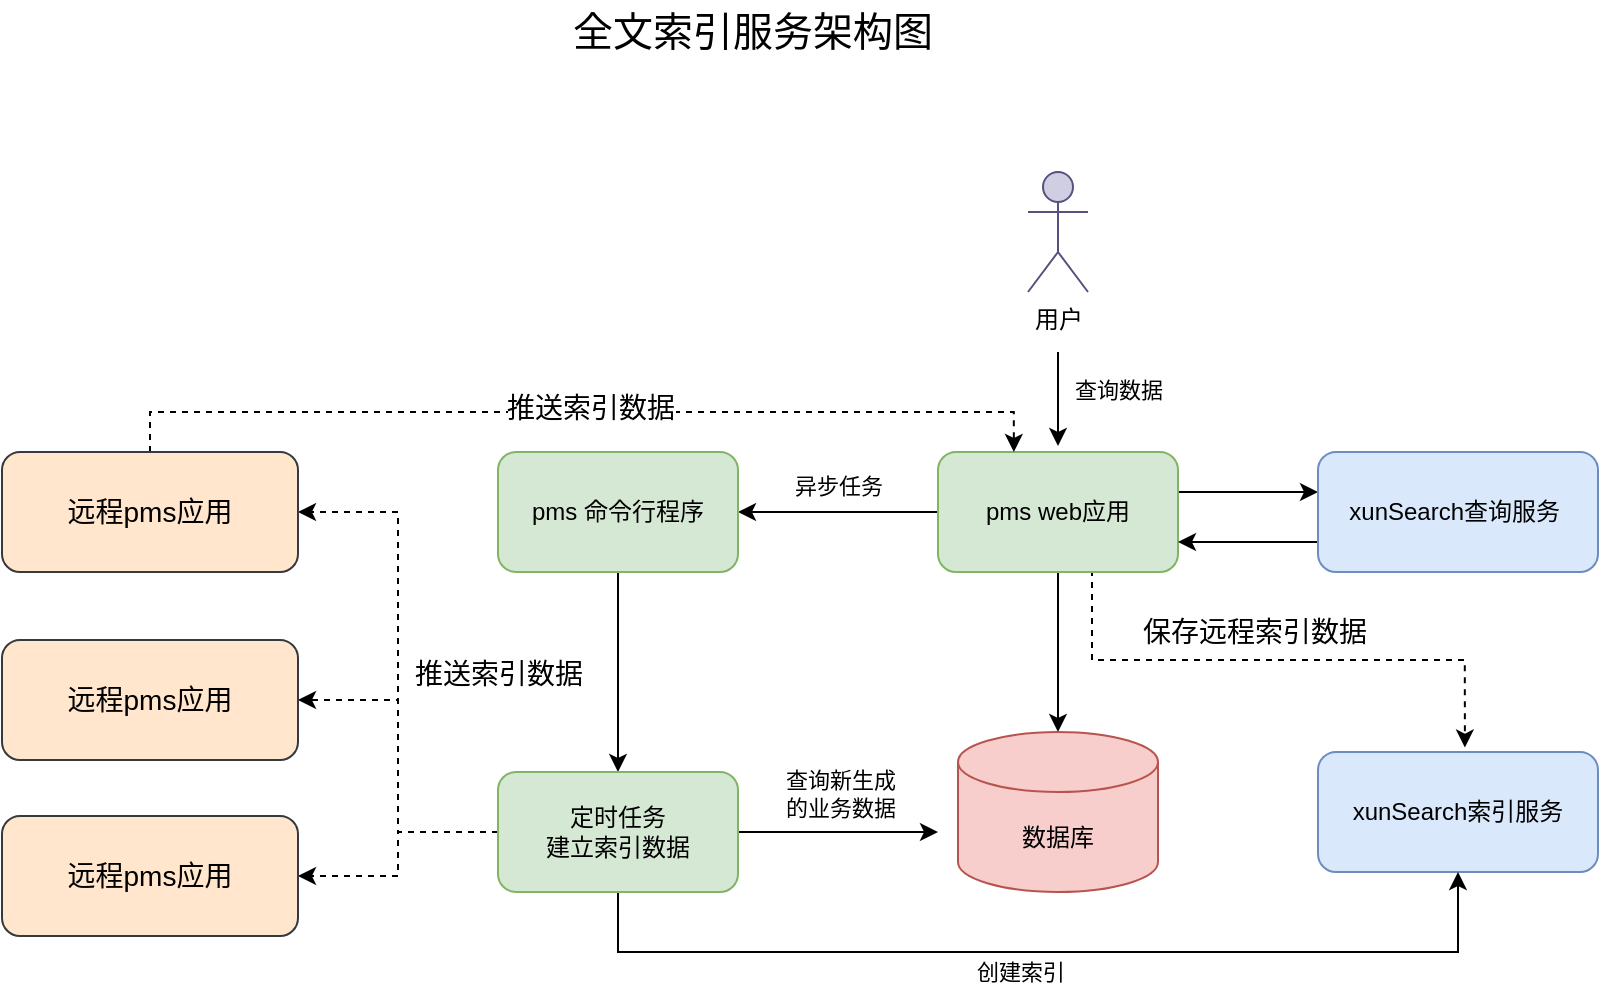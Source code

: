 <mxfile version="17.1.3" type="github">
  <diagram id="IxEaBiBY9RQ0BZ5e8lzB" name="Page-1">
    <mxGraphModel dx="1634" dy="1084" grid="0" gridSize="10" guides="1" tooltips="1" connect="1" arrows="1" fold="1" page="0" pageScale="1" pageWidth="827" pageHeight="1169" math="0" shadow="0">
      <root>
        <mxCell id="0" />
        <mxCell id="1" parent="0" />
        <mxCell id="cor3wmo5FigD4dXmAoRj-5" style="edgeStyle=orthogonalEdgeStyle;rounded=0;orthogonalLoop=1;jettySize=auto;html=1;entryX=0.5;entryY=0;entryDx=0;entryDy=0;" edge="1" parent="1">
          <mxGeometry relative="1" as="geometry">
            <mxPoint x="230" y="160" as="sourcePoint" />
            <mxPoint x="230" y="207" as="targetPoint" />
          </mxGeometry>
        </mxCell>
        <mxCell id="cor3wmo5FigD4dXmAoRj-22" value="查询数据" style="edgeLabel;html=1;align=center;verticalAlign=middle;resizable=0;points=[];" vertex="1" connectable="0" parent="cor3wmo5FigD4dXmAoRj-5">
          <mxGeometry relative="1" as="geometry">
            <mxPoint x="30" y="-5" as="offset" />
          </mxGeometry>
        </mxCell>
        <mxCell id="cor3wmo5FigD4dXmAoRj-1" value="用户" style="shape=umlActor;verticalLabelPosition=bottom;verticalAlign=top;html=1;outlineConnect=0;fillColor=#d0cee2;strokeColor=#56517e;" vertex="1" parent="1">
          <mxGeometry x="215" y="70" width="30" height="60" as="geometry" />
        </mxCell>
        <mxCell id="cor3wmo5FigD4dXmAoRj-6" style="edgeStyle=orthogonalEdgeStyle;rounded=0;orthogonalLoop=1;jettySize=auto;html=1;exitX=1;exitY=0.25;exitDx=0;exitDy=0;entryX=0;entryY=0.25;entryDx=0;entryDy=0;" edge="1" parent="1">
          <mxGeometry relative="1" as="geometry">
            <mxPoint x="270" y="230" as="sourcePoint" />
            <mxPoint x="360" y="230" as="targetPoint" />
          </mxGeometry>
        </mxCell>
        <mxCell id="cor3wmo5FigD4dXmAoRj-10" style="edgeStyle=orthogonalEdgeStyle;rounded=0;orthogonalLoop=1;jettySize=auto;html=1;exitX=0.5;exitY=1;exitDx=0;exitDy=0;" edge="1" parent="1" source="cor3wmo5FigD4dXmAoRj-2" target="cor3wmo5FigD4dXmAoRj-8">
          <mxGeometry relative="1" as="geometry" />
        </mxCell>
        <mxCell id="cor3wmo5FigD4dXmAoRj-18" style="edgeStyle=orthogonalEdgeStyle;rounded=0;orthogonalLoop=1;jettySize=auto;html=1;entryX=1;entryY=0.5;entryDx=0;entryDy=0;" edge="1" parent="1" source="cor3wmo5FigD4dXmAoRj-2" target="cor3wmo5FigD4dXmAoRj-9">
          <mxGeometry relative="1" as="geometry">
            <mxPoint x="80" y="240" as="targetPoint" />
          </mxGeometry>
        </mxCell>
        <mxCell id="cor3wmo5FigD4dXmAoRj-19" value="异步任务" style="edgeLabel;html=1;align=center;verticalAlign=middle;resizable=0;points=[];" vertex="1" connectable="0" parent="cor3wmo5FigD4dXmAoRj-18">
          <mxGeometry x="0.005" relative="1" as="geometry">
            <mxPoint y="-13" as="offset" />
          </mxGeometry>
        </mxCell>
        <mxCell id="cor3wmo5FigD4dXmAoRj-36" value="保存远程索引数据" style="edgeStyle=orthogonalEdgeStyle;rounded=0;orthogonalLoop=1;jettySize=auto;html=1;exitX=0.75;exitY=1;exitDx=0;exitDy=0;dashed=1;fontSize=14;" edge="1" parent="1" source="cor3wmo5FigD4dXmAoRj-2">
          <mxGeometry x="-0.044" y="14" relative="1" as="geometry">
            <mxPoint x="433.444" y="357.778" as="targetPoint" />
            <Array as="points">
              <mxPoint x="247" y="270" />
              <mxPoint x="247" y="314" />
              <mxPoint x="433" y="314" />
            </Array>
            <mxPoint as="offset" />
          </mxGeometry>
        </mxCell>
        <mxCell id="cor3wmo5FigD4dXmAoRj-2" value="pms web应用" style="rounded=1;whiteSpace=wrap;html=1;fillColor=#d5e8d4;strokeColor=#82b366;glass=0;sketch=0;shadow=0;" vertex="1" parent="1">
          <mxGeometry x="170" y="210" width="120" height="60" as="geometry" />
        </mxCell>
        <mxCell id="cor3wmo5FigD4dXmAoRj-7" style="edgeStyle=orthogonalEdgeStyle;rounded=0;orthogonalLoop=1;jettySize=auto;html=1;exitX=0;exitY=0.75;exitDx=0;exitDy=0;entryX=1;entryY=0.75;entryDx=0;entryDy=0;" edge="1" parent="1" source="cor3wmo5FigD4dXmAoRj-3" target="cor3wmo5FigD4dXmAoRj-2">
          <mxGeometry relative="1" as="geometry">
            <mxPoint x="300" y="250" as="targetPoint" />
            <Array as="points" />
          </mxGeometry>
        </mxCell>
        <mxCell id="cor3wmo5FigD4dXmAoRj-3" value="xunSearch查询服务&amp;nbsp;" style="rounded=1;whiteSpace=wrap;html=1;fillColor=#dae8fc;strokeColor=#6c8ebf;glass=0;sketch=0;shadow=0;" vertex="1" parent="1">
          <mxGeometry x="360" y="210" width="140" height="60" as="geometry" />
        </mxCell>
        <mxCell id="cor3wmo5FigD4dXmAoRj-4" value="xunSearch索引服务" style="rounded=1;whiteSpace=wrap;html=1;fillColor=#dae8fc;strokeColor=#6c8ebf;glass=0;sketch=0;shadow=0;" vertex="1" parent="1">
          <mxGeometry x="360" y="360" width="140" height="60" as="geometry" />
        </mxCell>
        <mxCell id="cor3wmo5FigD4dXmAoRj-8" value="数据库" style="shape=cylinder3;whiteSpace=wrap;html=1;boundedLbl=1;backgroundOutline=1;size=15;fillColor=#f8cecc;strokeColor=#b85450;" vertex="1" parent="1">
          <mxGeometry x="180" y="350" width="100" height="80" as="geometry" />
        </mxCell>
        <mxCell id="cor3wmo5FigD4dXmAoRj-12" style="edgeStyle=orthogonalEdgeStyle;rounded=0;orthogonalLoop=1;jettySize=auto;html=1;entryX=0.5;entryY=0;entryDx=0;entryDy=0;" edge="1" parent="1" source="cor3wmo5FigD4dXmAoRj-9" target="cor3wmo5FigD4dXmAoRj-11">
          <mxGeometry relative="1" as="geometry" />
        </mxCell>
        <mxCell id="cor3wmo5FigD4dXmAoRj-9" value="pms 命令行程序" style="rounded=1;whiteSpace=wrap;html=1;fillColor=#d5e8d4;strokeColor=#82b366;glass=0;sketch=0;shadow=0;" vertex="1" parent="1">
          <mxGeometry x="-50" y="210" width="120" height="60" as="geometry" />
        </mxCell>
        <mxCell id="cor3wmo5FigD4dXmAoRj-14" style="edgeStyle=orthogonalEdgeStyle;rounded=0;orthogonalLoop=1;jettySize=auto;html=1;" edge="1" parent="1" source="cor3wmo5FigD4dXmAoRj-11">
          <mxGeometry relative="1" as="geometry">
            <mxPoint x="430" y="420" as="targetPoint" />
            <Array as="points">
              <mxPoint x="10" y="460" />
              <mxPoint x="430" y="460" />
              <mxPoint x="430" y="423" />
            </Array>
          </mxGeometry>
        </mxCell>
        <mxCell id="cor3wmo5FigD4dXmAoRj-17" value="创建索引" style="edgeLabel;html=1;align=center;verticalAlign=middle;resizable=0;points=[];" vertex="1" connectable="0" parent="cor3wmo5FigD4dXmAoRj-14">
          <mxGeometry x="-0.17" y="-2" relative="1" as="geometry">
            <mxPoint x="27" y="8" as="offset" />
          </mxGeometry>
        </mxCell>
        <mxCell id="cor3wmo5FigD4dXmAoRj-15" style="edgeStyle=orthogonalEdgeStyle;rounded=0;orthogonalLoop=1;jettySize=auto;html=1;" edge="1" parent="1" source="cor3wmo5FigD4dXmAoRj-11">
          <mxGeometry relative="1" as="geometry">
            <mxPoint x="170" y="400" as="targetPoint" />
          </mxGeometry>
        </mxCell>
        <mxCell id="cor3wmo5FigD4dXmAoRj-16" value="查询新生成&lt;br&gt;的业务数据" style="edgeLabel;html=1;align=center;verticalAlign=middle;resizable=0;points=[];" vertex="1" connectable="0" parent="cor3wmo5FigD4dXmAoRj-15">
          <mxGeometry x="0.02" y="1" relative="1" as="geometry">
            <mxPoint y="-19" as="offset" />
          </mxGeometry>
        </mxCell>
        <mxCell id="cor3wmo5FigD4dXmAoRj-29" style="edgeStyle=orthogonalEdgeStyle;rounded=0;orthogonalLoop=1;jettySize=auto;html=1;entryX=1;entryY=0.5;entryDx=0;entryDy=0;fontSize=14;dashed=1;" edge="1" parent="1" source="cor3wmo5FigD4dXmAoRj-11" target="cor3wmo5FigD4dXmAoRj-25">
          <mxGeometry relative="1" as="geometry" />
        </mxCell>
        <mxCell id="cor3wmo5FigD4dXmAoRj-32" value="推送索引数据" style="edgeLabel;html=1;align=center;verticalAlign=middle;resizable=0;points=[];fontSize=14;" vertex="1" connectable="0" parent="cor3wmo5FigD4dXmAoRj-29">
          <mxGeometry x="0.168" y="-4" relative="1" as="geometry">
            <mxPoint x="46" y="23" as="offset" />
          </mxGeometry>
        </mxCell>
        <mxCell id="cor3wmo5FigD4dXmAoRj-30" style="edgeStyle=orthogonalEdgeStyle;rounded=0;orthogonalLoop=1;jettySize=auto;html=1;entryX=1;entryY=0.5;entryDx=0;entryDy=0;fontSize=14;dashed=1;" edge="1" parent="1" source="cor3wmo5FigD4dXmAoRj-11" target="cor3wmo5FigD4dXmAoRj-27">
          <mxGeometry relative="1" as="geometry" />
        </mxCell>
        <mxCell id="cor3wmo5FigD4dXmAoRj-31" style="edgeStyle=orthogonalEdgeStyle;rounded=0;orthogonalLoop=1;jettySize=auto;html=1;exitX=0;exitY=0.5;exitDx=0;exitDy=0;entryX=1;entryY=0.5;entryDx=0;entryDy=0;fontSize=14;dashed=1;" edge="1" parent="1" source="cor3wmo5FigD4dXmAoRj-11" target="cor3wmo5FigD4dXmAoRj-28">
          <mxGeometry relative="1" as="geometry">
            <Array as="points">
              <mxPoint x="-100" y="400" />
              <mxPoint x="-100" y="422" />
            </Array>
          </mxGeometry>
        </mxCell>
        <mxCell id="cor3wmo5FigD4dXmAoRj-11" value="定时任务&lt;br&gt;建立索引数据" style="rounded=1;whiteSpace=wrap;html=1;fillColor=#d5e8d4;strokeColor=#82b366;glass=0;sketch=0;shadow=0;" vertex="1" parent="1">
          <mxGeometry x="-50" y="370" width="120" height="60" as="geometry" />
        </mxCell>
        <mxCell id="cor3wmo5FigD4dXmAoRj-24" value="全文索引服务架构图" style="text;html=1;strokeColor=none;fillColor=none;align=center;verticalAlign=middle;whiteSpace=wrap;rounded=0;shadow=0;glass=0;dashed=1;sketch=0;fontSize=20;" vertex="1" parent="1">
          <mxGeometry x="-25" y="-16" width="205" height="30" as="geometry" />
        </mxCell>
        <mxCell id="cor3wmo5FigD4dXmAoRj-34" style="edgeStyle=orthogonalEdgeStyle;rounded=0;orthogonalLoop=1;jettySize=auto;html=1;entryX=0.316;entryY=0;entryDx=0;entryDy=0;entryPerimeter=0;dashed=1;fontSize=14;" edge="1" parent="1" source="cor3wmo5FigD4dXmAoRj-25" target="cor3wmo5FigD4dXmAoRj-2">
          <mxGeometry relative="1" as="geometry">
            <Array as="points">
              <mxPoint x="-224" y="190" />
              <mxPoint x="208" y="190" />
            </Array>
          </mxGeometry>
        </mxCell>
        <mxCell id="cor3wmo5FigD4dXmAoRj-35" value="推送索引数据" style="edgeLabel;html=1;align=center;verticalAlign=middle;resizable=0;points=[];fontSize=14;" vertex="1" connectable="0" parent="cor3wmo5FigD4dXmAoRj-34">
          <mxGeometry x="0.016" y="2" relative="1" as="geometry">
            <mxPoint as="offset" />
          </mxGeometry>
        </mxCell>
        <mxCell id="cor3wmo5FigD4dXmAoRj-25" value="远程pms应用" style="rounded=1;whiteSpace=wrap;html=1;shadow=0;glass=0;sketch=0;fontSize=14;fillColor=#FFE6CC;strokeColor=#36393d;" vertex="1" parent="1">
          <mxGeometry x="-298" y="210" width="148" height="60" as="geometry" />
        </mxCell>
        <mxCell id="cor3wmo5FigD4dXmAoRj-27" value="远程pms应用" style="rounded=1;whiteSpace=wrap;html=1;shadow=0;glass=0;sketch=0;fontSize=14;fillColor=#FFE6CC;strokeColor=#36393d;" vertex="1" parent="1">
          <mxGeometry x="-298" y="304" width="148" height="60" as="geometry" />
        </mxCell>
        <mxCell id="cor3wmo5FigD4dXmAoRj-28" value="远程pms应用" style="rounded=1;whiteSpace=wrap;html=1;shadow=0;glass=0;sketch=0;fontSize=14;fillColor=#FFE6CC;strokeColor=#36393d;" vertex="1" parent="1">
          <mxGeometry x="-298" y="392" width="148" height="60" as="geometry" />
        </mxCell>
      </root>
    </mxGraphModel>
  </diagram>
</mxfile>
